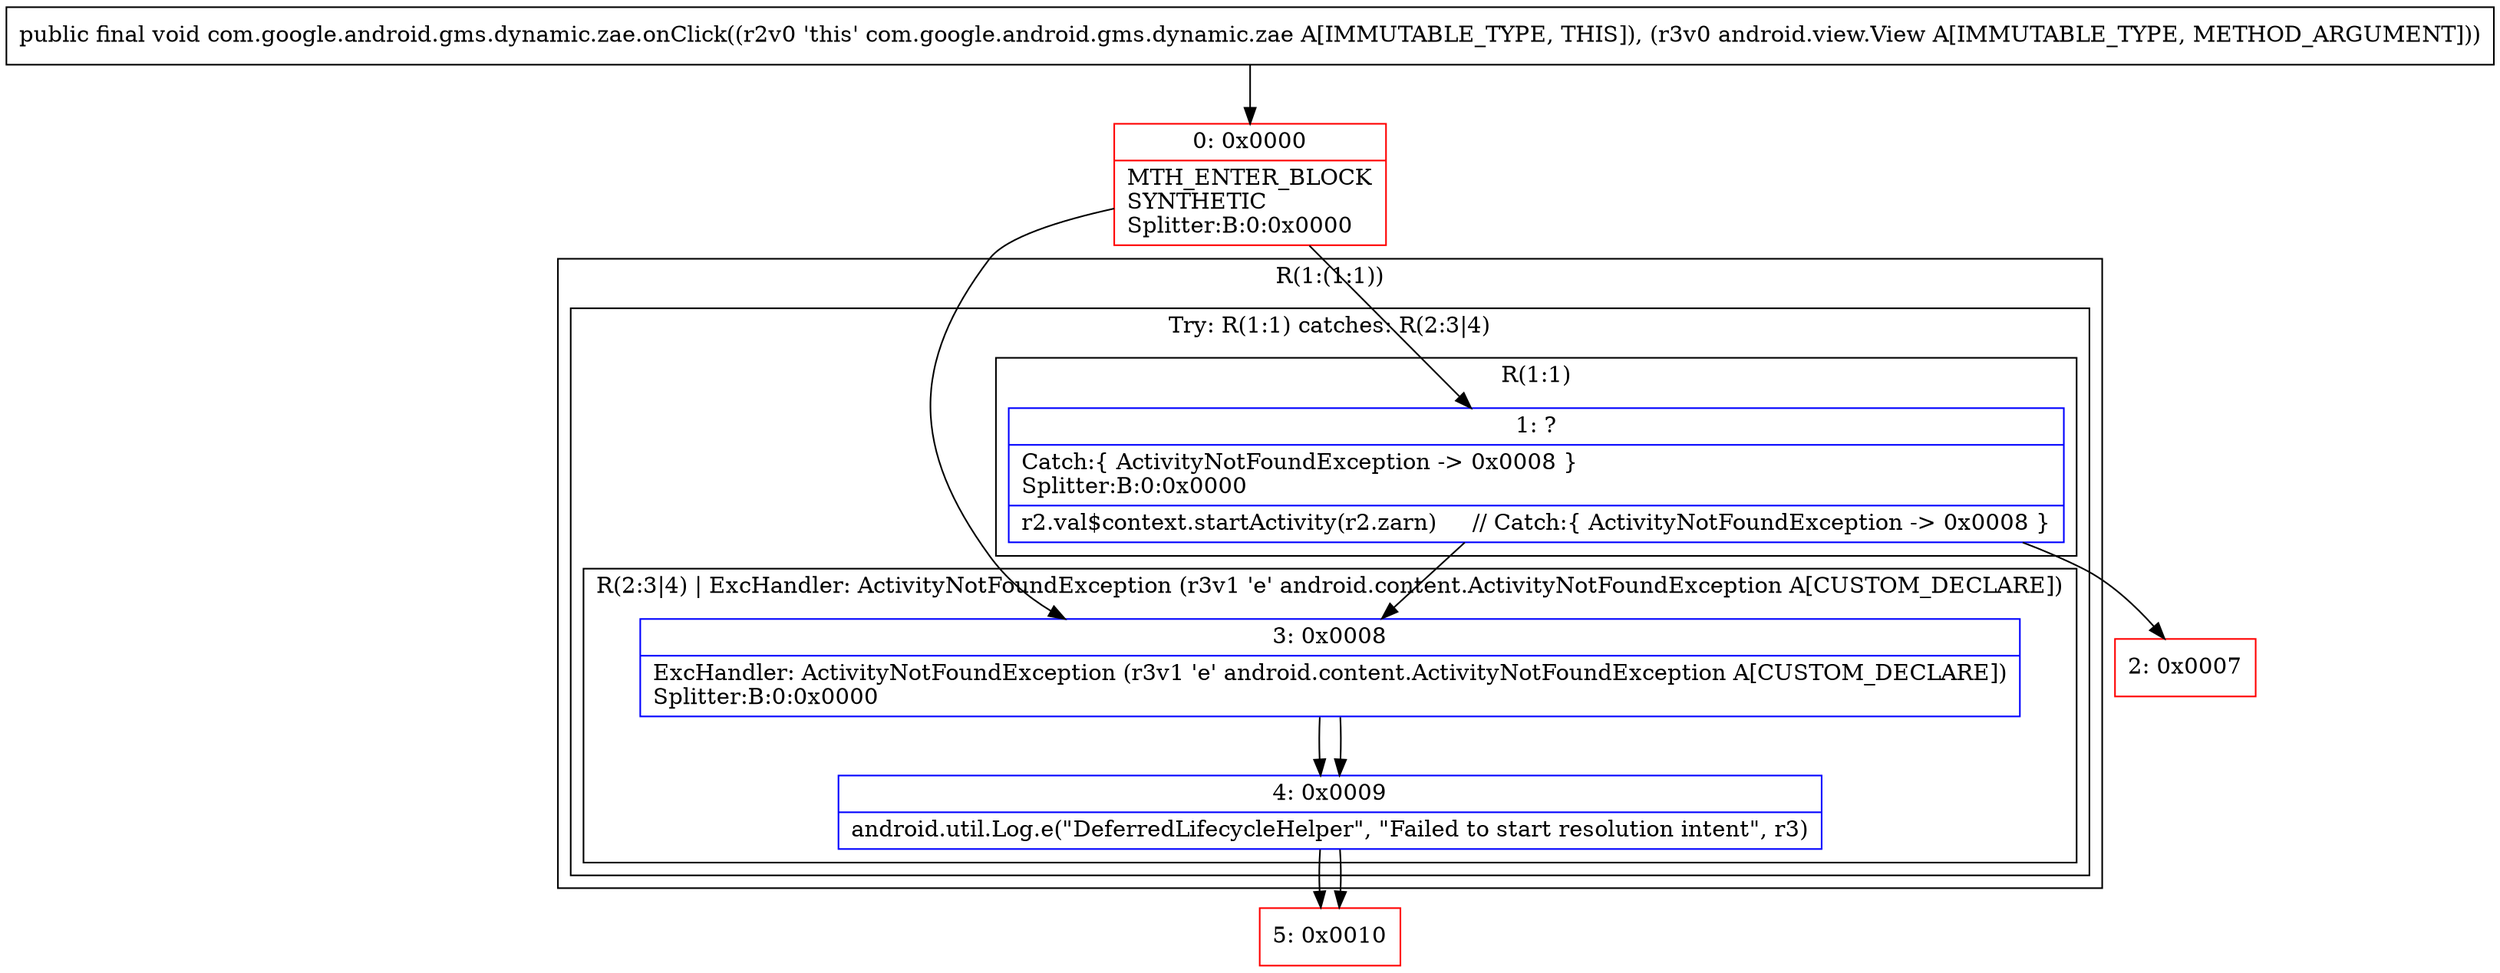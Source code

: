 digraph "CFG forcom.google.android.gms.dynamic.zae.onClick(Landroid\/view\/View;)V" {
subgraph cluster_Region_1360118187 {
label = "R(1:(1:1))";
node [shape=record,color=blue];
subgraph cluster_TryCatchRegion_2128514846 {
label = "Try: R(1:1) catches: R(2:3|4)";
node [shape=record,color=blue];
subgraph cluster_Region_456358909 {
label = "R(1:1)";
node [shape=record,color=blue];
Node_1 [shape=record,label="{1\:\ ?|Catch:\{ ActivityNotFoundException \-\> 0x0008 \}\lSplitter:B:0:0x0000\l|r2.val$context.startActivity(r2.zarn)     \/\/ Catch:\{ ActivityNotFoundException \-\> 0x0008 \}\l}"];
}
subgraph cluster_Region_2023950916 {
label = "R(2:3|4) | ExcHandler: ActivityNotFoundException (r3v1 'e' android.content.ActivityNotFoundException A[CUSTOM_DECLARE])\l";
node [shape=record,color=blue];
Node_3 [shape=record,label="{3\:\ 0x0008|ExcHandler: ActivityNotFoundException (r3v1 'e' android.content.ActivityNotFoundException A[CUSTOM_DECLARE])\lSplitter:B:0:0x0000\l}"];
Node_4 [shape=record,label="{4\:\ 0x0009|android.util.Log.e(\"DeferredLifecycleHelper\", \"Failed to start resolution intent\", r3)\l}"];
}
}
}
subgraph cluster_Region_2023950916 {
label = "R(2:3|4) | ExcHandler: ActivityNotFoundException (r3v1 'e' android.content.ActivityNotFoundException A[CUSTOM_DECLARE])\l";
node [shape=record,color=blue];
Node_3 [shape=record,label="{3\:\ 0x0008|ExcHandler: ActivityNotFoundException (r3v1 'e' android.content.ActivityNotFoundException A[CUSTOM_DECLARE])\lSplitter:B:0:0x0000\l}"];
Node_4 [shape=record,label="{4\:\ 0x0009|android.util.Log.e(\"DeferredLifecycleHelper\", \"Failed to start resolution intent\", r3)\l}"];
}
Node_0 [shape=record,color=red,label="{0\:\ 0x0000|MTH_ENTER_BLOCK\lSYNTHETIC\lSplitter:B:0:0x0000\l}"];
Node_2 [shape=record,color=red,label="{2\:\ 0x0007}"];
Node_5 [shape=record,color=red,label="{5\:\ 0x0010}"];
MethodNode[shape=record,label="{public final void com.google.android.gms.dynamic.zae.onClick((r2v0 'this' com.google.android.gms.dynamic.zae A[IMMUTABLE_TYPE, THIS]), (r3v0 android.view.View A[IMMUTABLE_TYPE, METHOD_ARGUMENT])) }"];
MethodNode -> Node_0;
Node_1 -> Node_2;
Node_1 -> Node_3;
Node_3 -> Node_4;
Node_4 -> Node_5;
Node_3 -> Node_4;
Node_4 -> Node_5;
Node_0 -> Node_1;
Node_0 -> Node_3;
}

